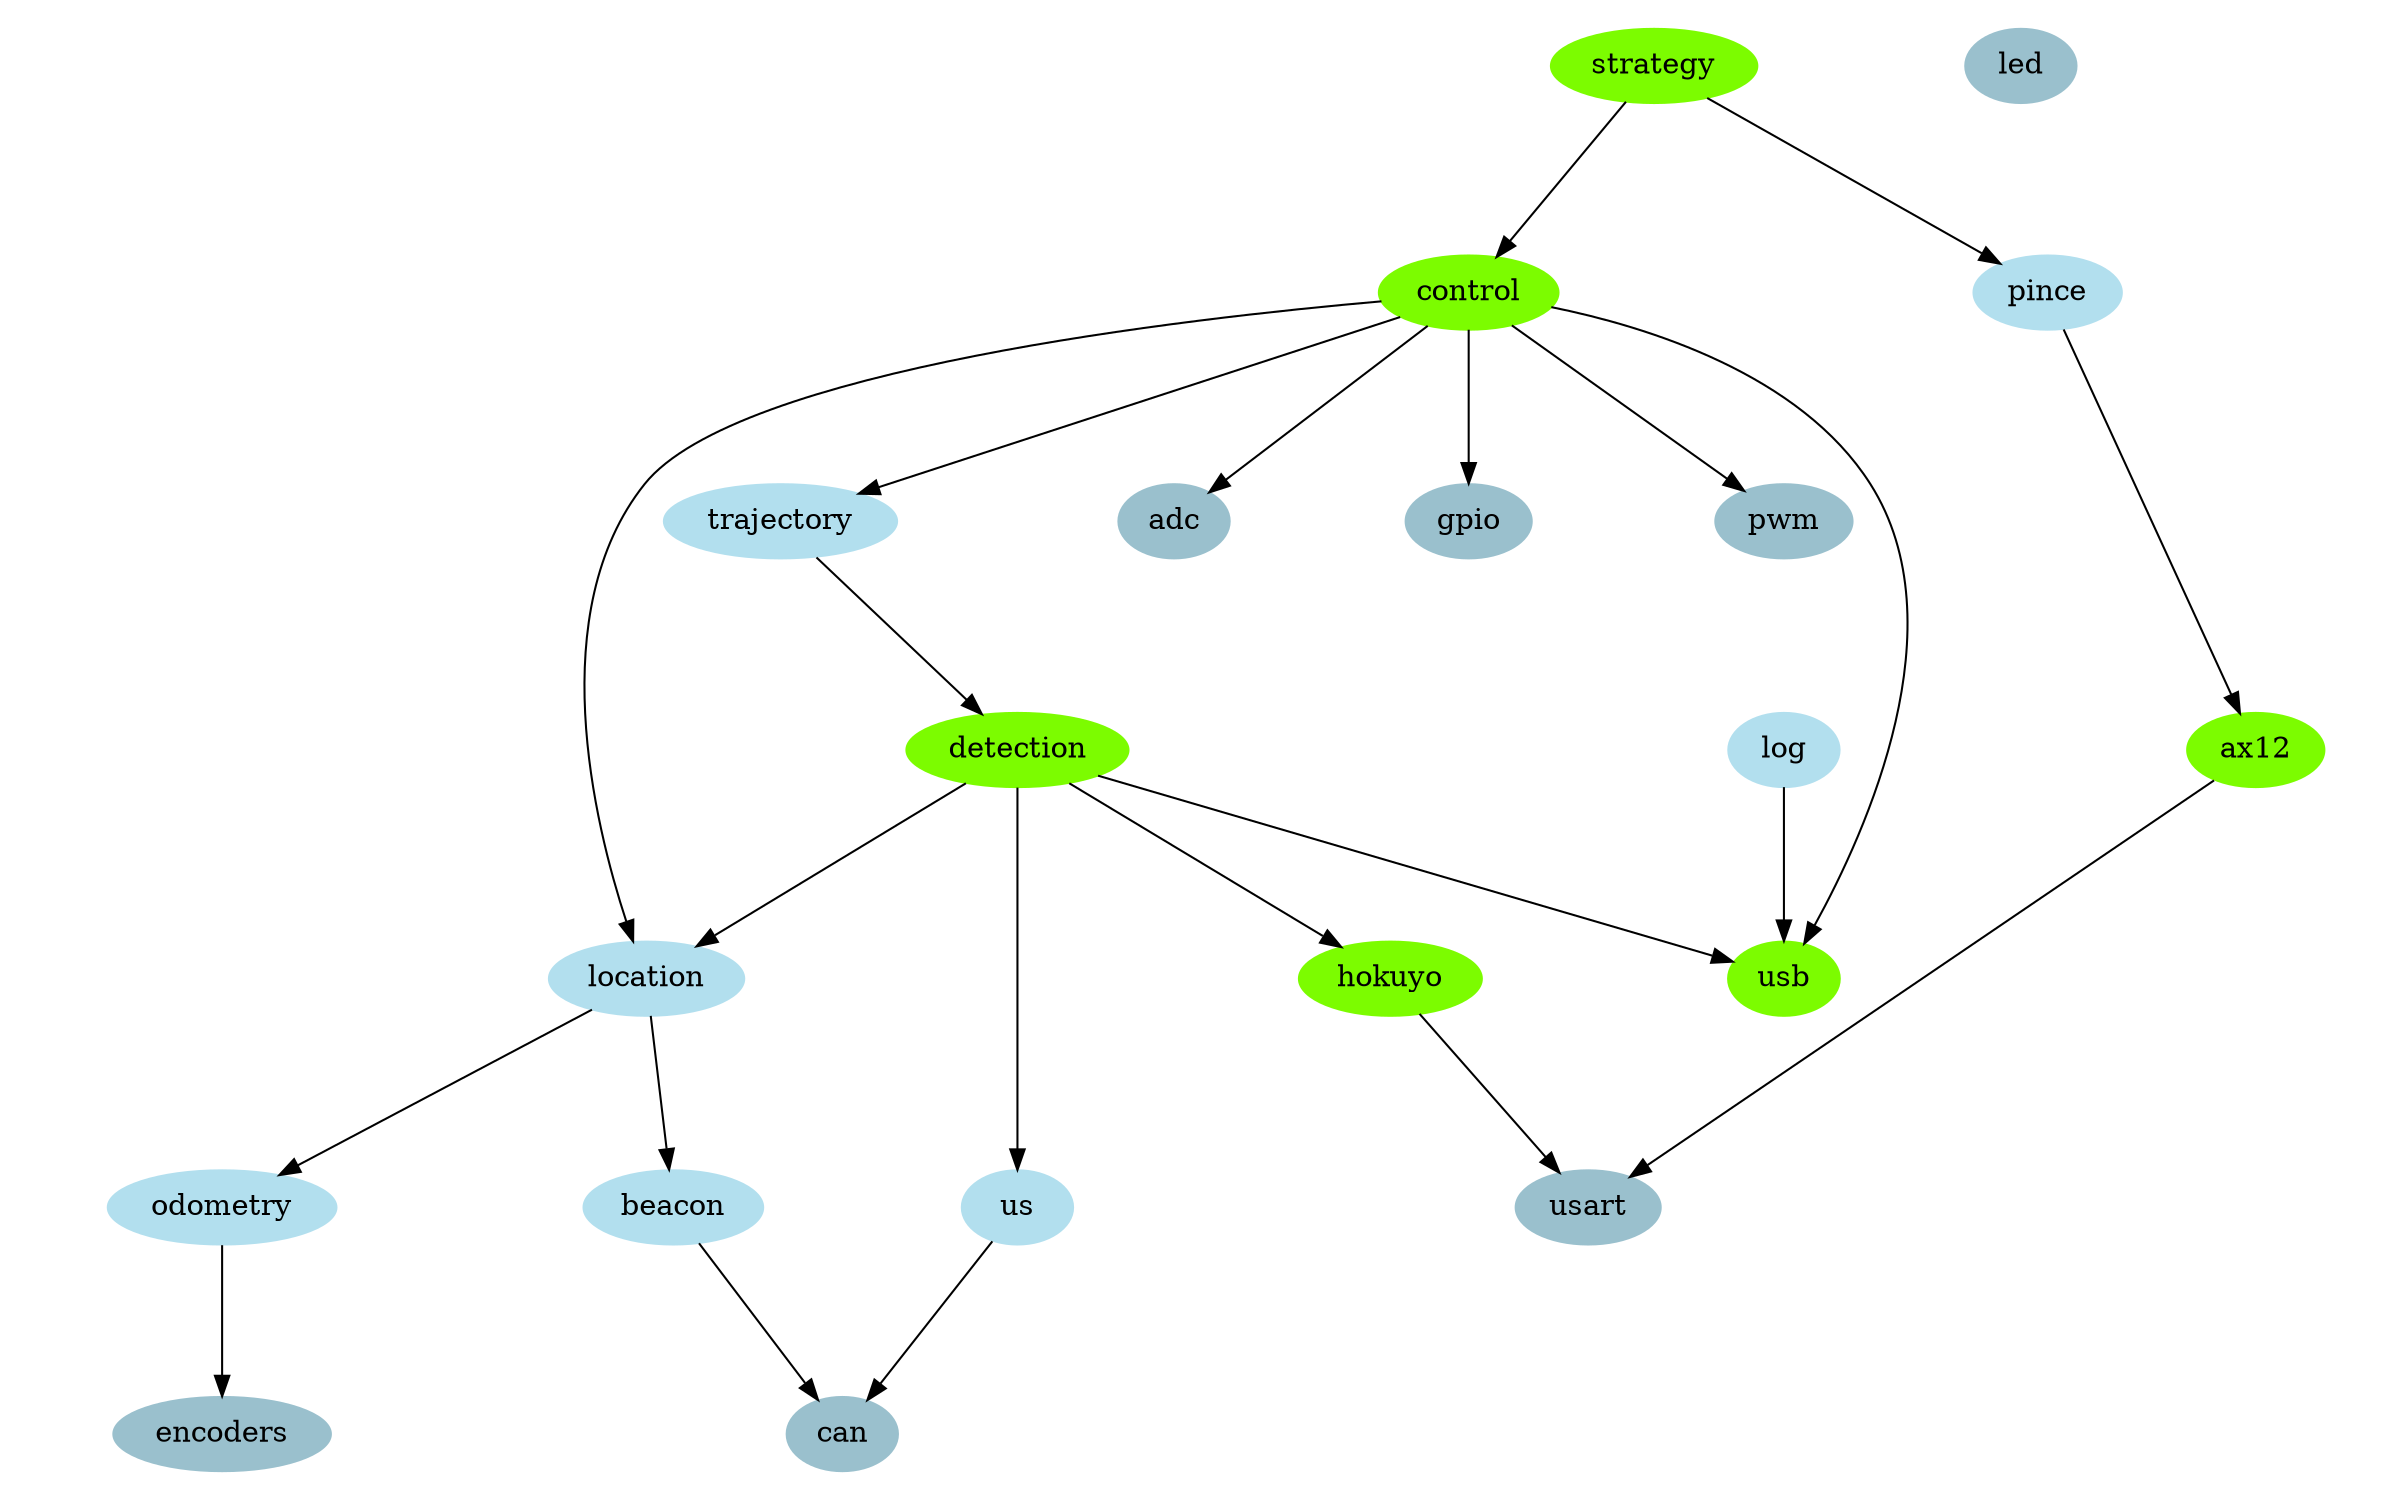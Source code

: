 digraph robot
{
	ratio=fill;
	size="16,10";
	center=true;

	// modules - taches
	node [color=lawngreen, style=filled ]
	strategy
	control
	ax12
	detection
	usb
	hokuyo

	// modules - fonctions
	node [color=lightblue2, style=filled ]
	location
	odometry
	trajectory
	beacon
	pince
	us
	log

	// io
	node [color=lightblue3, style=filled ]
	{
//		rank=same;
		adc
		gpio
		pwm
		encoders
		can
		usart
		led
	}

	// liens
	strategy -> control
	strategy -> pince
	control -> adc
	control -> gpio
	control -> location
	control -> trajectory
	control -> usb
	trajectory -> detection
	location -> odometry
	location -> beacon
	pince -> ax12
	detection -> hokuyo
	detection -> us
	detection -> location
	detection -> usb
	log -> usb

	hokuyo -> usart
	ax12 -> usart
	us -> can
	beacon -> can
	odometry -> encoders
	control -> pwm
}
